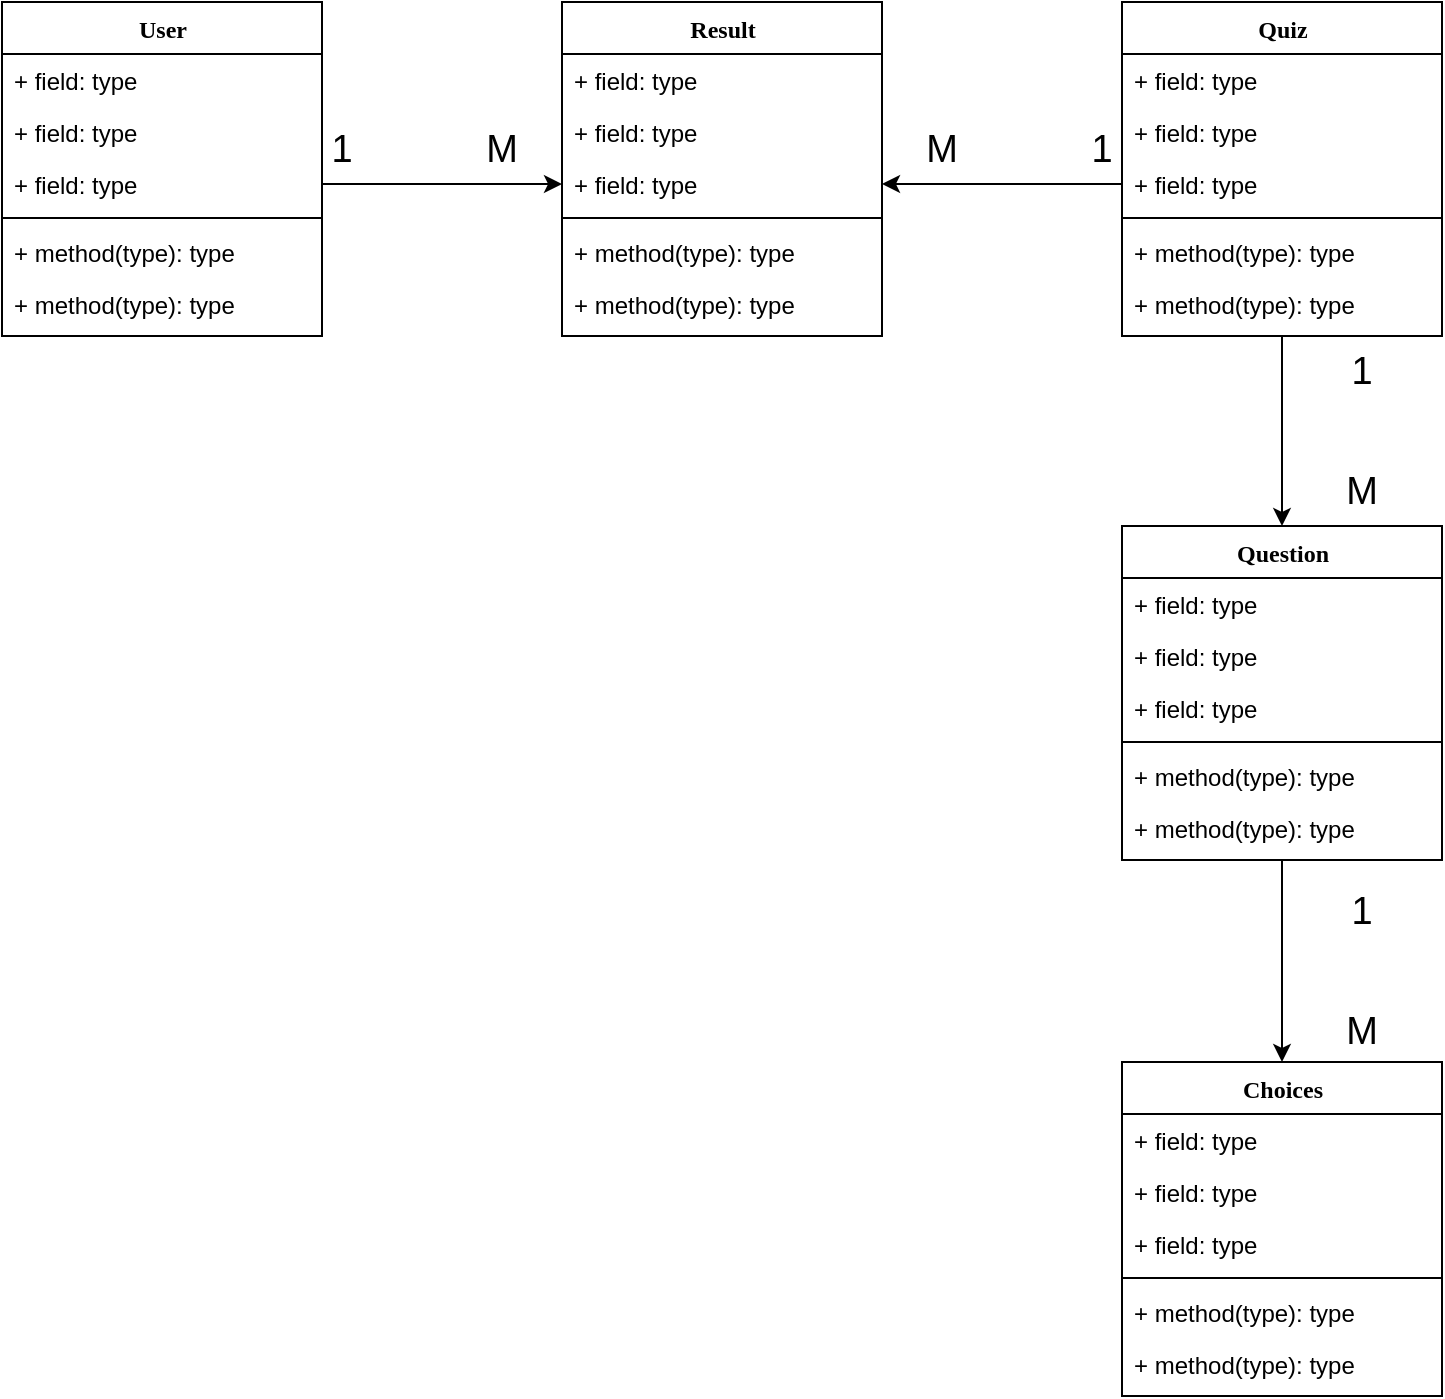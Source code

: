 <mxfile version="27.0.8">
  <diagram name="Page-1" id="9f46799a-70d6-7492-0946-bef42562c5a5">
    <mxGraphModel dx="2527" dy="775" grid="1" gridSize="10" guides="1" tooltips="1" connect="1" arrows="1" fold="1" page="1" pageScale="1" pageWidth="1100" pageHeight="850" background="none" math="0" shadow="0">
      <root>
        <mxCell id="0" />
        <mxCell id="1" parent="0" />
        <mxCell id="RlwjVb8aheZukw_wvWMj-15" style="edgeStyle=orthogonalEdgeStyle;rounded=0;orthogonalLoop=1;jettySize=auto;html=1;entryX=0.5;entryY=0;entryDx=0;entryDy=0;" edge="1" parent="1" source="78961159f06e98e8-17" target="RlwjVb8aheZukw_wvWMj-1">
          <mxGeometry relative="1" as="geometry" />
        </mxCell>
        <mxCell id="78961159f06e98e8-17" value="&lt;div&gt;Quiz&lt;/div&gt;" style="swimlane;html=1;fontStyle=1;align=center;verticalAlign=top;childLayout=stackLayout;horizontal=1;startSize=26;horizontalStack=0;resizeParent=1;resizeLast=0;collapsible=1;marginBottom=0;swimlaneFillColor=#ffffff;rounded=0;shadow=0;comic=0;labelBackgroundColor=none;strokeWidth=1;fillColor=none;fontFamily=Verdana;fontSize=12" parent="1" vertex="1">
          <mxGeometry x="250" y="80" width="160" height="167" as="geometry" />
        </mxCell>
        <mxCell id="78961159f06e98e8-21" value="+ field: type" style="text;html=1;strokeColor=none;fillColor=none;align=left;verticalAlign=top;spacingLeft=4;spacingRight=4;whiteSpace=wrap;overflow=hidden;rotatable=0;points=[[0,0.5],[1,0.5]];portConstraint=eastwest;" parent="78961159f06e98e8-17" vertex="1">
          <mxGeometry y="26" width="160" height="26" as="geometry" />
        </mxCell>
        <mxCell id="78961159f06e98e8-23" value="+ field: type" style="text;html=1;strokeColor=none;fillColor=none;align=left;verticalAlign=top;spacingLeft=4;spacingRight=4;whiteSpace=wrap;overflow=hidden;rotatable=0;points=[[0,0.5],[1,0.5]];portConstraint=eastwest;" parent="78961159f06e98e8-17" vertex="1">
          <mxGeometry y="52" width="160" height="26" as="geometry" />
        </mxCell>
        <mxCell id="78961159f06e98e8-24" value="+ field: type" style="text;html=1;strokeColor=none;fillColor=none;align=left;verticalAlign=top;spacingLeft=4;spacingRight=4;whiteSpace=wrap;overflow=hidden;rotatable=0;points=[[0,0.5],[1,0.5]];portConstraint=eastwest;" parent="78961159f06e98e8-17" vertex="1">
          <mxGeometry y="78" width="160" height="26" as="geometry" />
        </mxCell>
        <mxCell id="78961159f06e98e8-19" value="" style="line;html=1;strokeWidth=1;fillColor=none;align=left;verticalAlign=middle;spacingTop=-1;spacingLeft=3;spacingRight=3;rotatable=0;labelPosition=right;points=[];portConstraint=eastwest;" parent="78961159f06e98e8-17" vertex="1">
          <mxGeometry y="104" width="160" height="8" as="geometry" />
        </mxCell>
        <mxCell id="78961159f06e98e8-20" value="+ method(type): type" style="text;html=1;strokeColor=none;fillColor=none;align=left;verticalAlign=top;spacingLeft=4;spacingRight=4;whiteSpace=wrap;overflow=hidden;rotatable=0;points=[[0,0.5],[1,0.5]];portConstraint=eastwest;" parent="78961159f06e98e8-17" vertex="1">
          <mxGeometry y="112" width="160" height="26" as="geometry" />
        </mxCell>
        <mxCell id="78961159f06e98e8-27" value="+ method(type): type" style="text;html=1;strokeColor=none;fillColor=none;align=left;verticalAlign=top;spacingLeft=4;spacingRight=4;whiteSpace=wrap;overflow=hidden;rotatable=0;points=[[0,0.5],[1,0.5]];portConstraint=eastwest;" parent="78961159f06e98e8-17" vertex="1">
          <mxGeometry y="138" width="160" height="26" as="geometry" />
        </mxCell>
        <mxCell id="RlwjVb8aheZukw_wvWMj-25" style="edgeStyle=orthogonalEdgeStyle;rounded=0;orthogonalLoop=1;jettySize=auto;html=1;" edge="1" parent="1" source="RlwjVb8aheZukw_wvWMj-1" target="RlwjVb8aheZukw_wvWMj-18">
          <mxGeometry relative="1" as="geometry" />
        </mxCell>
        <mxCell id="RlwjVb8aheZukw_wvWMj-1" value="Question" style="swimlane;html=1;fontStyle=1;align=center;verticalAlign=top;childLayout=stackLayout;horizontal=1;startSize=26;horizontalStack=0;resizeParent=1;resizeLast=0;collapsible=1;marginBottom=0;swimlaneFillColor=#ffffff;rounded=0;shadow=0;comic=0;labelBackgroundColor=none;strokeWidth=1;fillColor=none;fontFamily=Verdana;fontSize=12" vertex="1" parent="1">
          <mxGeometry x="250" y="342" width="160" height="167" as="geometry" />
        </mxCell>
        <mxCell id="RlwjVb8aheZukw_wvWMj-2" value="+ field: type" style="text;html=1;strokeColor=none;fillColor=none;align=left;verticalAlign=top;spacingLeft=4;spacingRight=4;whiteSpace=wrap;overflow=hidden;rotatable=0;points=[[0,0.5],[1,0.5]];portConstraint=eastwest;" vertex="1" parent="RlwjVb8aheZukw_wvWMj-1">
          <mxGeometry y="26" width="160" height="26" as="geometry" />
        </mxCell>
        <mxCell id="RlwjVb8aheZukw_wvWMj-3" value="+ field: type" style="text;html=1;strokeColor=none;fillColor=none;align=left;verticalAlign=top;spacingLeft=4;spacingRight=4;whiteSpace=wrap;overflow=hidden;rotatable=0;points=[[0,0.5],[1,0.5]];portConstraint=eastwest;" vertex="1" parent="RlwjVb8aheZukw_wvWMj-1">
          <mxGeometry y="52" width="160" height="26" as="geometry" />
        </mxCell>
        <mxCell id="RlwjVb8aheZukw_wvWMj-4" value="+ field: type" style="text;html=1;strokeColor=none;fillColor=none;align=left;verticalAlign=top;spacingLeft=4;spacingRight=4;whiteSpace=wrap;overflow=hidden;rotatable=0;points=[[0,0.5],[1,0.5]];portConstraint=eastwest;" vertex="1" parent="RlwjVb8aheZukw_wvWMj-1">
          <mxGeometry y="78" width="160" height="26" as="geometry" />
        </mxCell>
        <mxCell id="RlwjVb8aheZukw_wvWMj-5" value="" style="line;html=1;strokeWidth=1;fillColor=none;align=left;verticalAlign=middle;spacingTop=-1;spacingLeft=3;spacingRight=3;rotatable=0;labelPosition=right;points=[];portConstraint=eastwest;" vertex="1" parent="RlwjVb8aheZukw_wvWMj-1">
          <mxGeometry y="104" width="160" height="8" as="geometry" />
        </mxCell>
        <mxCell id="RlwjVb8aheZukw_wvWMj-6" value="+ method(type): type" style="text;html=1;strokeColor=none;fillColor=none;align=left;verticalAlign=top;spacingLeft=4;spacingRight=4;whiteSpace=wrap;overflow=hidden;rotatable=0;points=[[0,0.5],[1,0.5]];portConstraint=eastwest;" vertex="1" parent="RlwjVb8aheZukw_wvWMj-1">
          <mxGeometry y="112" width="160" height="26" as="geometry" />
        </mxCell>
        <mxCell id="RlwjVb8aheZukw_wvWMj-7" value="+ method(type): type" style="text;html=1;strokeColor=none;fillColor=none;align=left;verticalAlign=top;spacingLeft=4;spacingRight=4;whiteSpace=wrap;overflow=hidden;rotatable=0;points=[[0,0.5],[1,0.5]];portConstraint=eastwest;" vertex="1" parent="RlwjVb8aheZukw_wvWMj-1">
          <mxGeometry y="138" width="160" height="26" as="geometry" />
        </mxCell>
        <mxCell id="RlwjVb8aheZukw_wvWMj-8" value="&lt;div&gt;User&lt;/div&gt;" style="swimlane;html=1;fontStyle=1;align=center;verticalAlign=top;childLayout=stackLayout;horizontal=1;startSize=26;horizontalStack=0;resizeParent=1;resizeLast=0;collapsible=1;marginBottom=0;swimlaneFillColor=#ffffff;rounded=0;shadow=0;comic=0;labelBackgroundColor=none;strokeWidth=1;fillColor=none;fontFamily=Verdana;fontSize=12" vertex="1" parent="1">
          <mxGeometry x="-310" y="80" width="160" height="167" as="geometry" />
        </mxCell>
        <mxCell id="RlwjVb8aheZukw_wvWMj-9" value="+ field: type" style="text;html=1;strokeColor=none;fillColor=none;align=left;verticalAlign=top;spacingLeft=4;spacingRight=4;whiteSpace=wrap;overflow=hidden;rotatable=0;points=[[0,0.5],[1,0.5]];portConstraint=eastwest;" vertex="1" parent="RlwjVb8aheZukw_wvWMj-8">
          <mxGeometry y="26" width="160" height="26" as="geometry" />
        </mxCell>
        <mxCell id="RlwjVb8aheZukw_wvWMj-10" value="+ field: type" style="text;html=1;strokeColor=none;fillColor=none;align=left;verticalAlign=top;spacingLeft=4;spacingRight=4;whiteSpace=wrap;overflow=hidden;rotatable=0;points=[[0,0.5],[1,0.5]];portConstraint=eastwest;" vertex="1" parent="RlwjVb8aheZukw_wvWMj-8">
          <mxGeometry y="52" width="160" height="26" as="geometry" />
        </mxCell>
        <mxCell id="RlwjVb8aheZukw_wvWMj-11" value="+ field: type" style="text;html=1;strokeColor=none;fillColor=none;align=left;verticalAlign=top;spacingLeft=4;spacingRight=4;whiteSpace=wrap;overflow=hidden;rotatable=0;points=[[0,0.5],[1,0.5]];portConstraint=eastwest;" vertex="1" parent="RlwjVb8aheZukw_wvWMj-8">
          <mxGeometry y="78" width="160" height="26" as="geometry" />
        </mxCell>
        <mxCell id="RlwjVb8aheZukw_wvWMj-12" value="" style="line;html=1;strokeWidth=1;fillColor=none;align=left;verticalAlign=middle;spacingTop=-1;spacingLeft=3;spacingRight=3;rotatable=0;labelPosition=right;points=[];portConstraint=eastwest;" vertex="1" parent="RlwjVb8aheZukw_wvWMj-8">
          <mxGeometry y="104" width="160" height="8" as="geometry" />
        </mxCell>
        <mxCell id="RlwjVb8aheZukw_wvWMj-13" value="+ method(type): type" style="text;html=1;strokeColor=none;fillColor=none;align=left;verticalAlign=top;spacingLeft=4;spacingRight=4;whiteSpace=wrap;overflow=hidden;rotatable=0;points=[[0,0.5],[1,0.5]];portConstraint=eastwest;" vertex="1" parent="RlwjVb8aheZukw_wvWMj-8">
          <mxGeometry y="112" width="160" height="26" as="geometry" />
        </mxCell>
        <mxCell id="RlwjVb8aheZukw_wvWMj-14" value="+ method(type): type" style="text;html=1;strokeColor=none;fillColor=none;align=left;verticalAlign=top;spacingLeft=4;spacingRight=4;whiteSpace=wrap;overflow=hidden;rotatable=0;points=[[0,0.5],[1,0.5]];portConstraint=eastwest;" vertex="1" parent="RlwjVb8aheZukw_wvWMj-8">
          <mxGeometry y="138" width="160" height="26" as="geometry" />
        </mxCell>
        <mxCell id="RlwjVb8aheZukw_wvWMj-16" value="1" style="text;html=1;align=center;verticalAlign=middle;whiteSpace=wrap;rounded=0;fontSize=19;" vertex="1" parent="1">
          <mxGeometry x="340" y="250" width="60" height="30" as="geometry" />
        </mxCell>
        <mxCell id="RlwjVb8aheZukw_wvWMj-17" value="M" style="text;html=1;align=center;verticalAlign=middle;whiteSpace=wrap;rounded=0;fontSize=19;" vertex="1" parent="1">
          <mxGeometry x="340" y="310" width="60" height="30" as="geometry" />
        </mxCell>
        <mxCell id="RlwjVb8aheZukw_wvWMj-18" value="Choices" style="swimlane;html=1;fontStyle=1;align=center;verticalAlign=top;childLayout=stackLayout;horizontal=1;startSize=26;horizontalStack=0;resizeParent=1;resizeLast=0;collapsible=1;marginBottom=0;swimlaneFillColor=#ffffff;rounded=0;shadow=0;comic=0;labelBackgroundColor=none;strokeWidth=1;fillColor=none;fontFamily=Verdana;fontSize=12" vertex="1" parent="1">
          <mxGeometry x="250" y="610" width="160" height="167" as="geometry" />
        </mxCell>
        <mxCell id="RlwjVb8aheZukw_wvWMj-19" value="+ field: type" style="text;html=1;strokeColor=none;fillColor=none;align=left;verticalAlign=top;spacingLeft=4;spacingRight=4;whiteSpace=wrap;overflow=hidden;rotatable=0;points=[[0,0.5],[1,0.5]];portConstraint=eastwest;" vertex="1" parent="RlwjVb8aheZukw_wvWMj-18">
          <mxGeometry y="26" width="160" height="26" as="geometry" />
        </mxCell>
        <mxCell id="RlwjVb8aheZukw_wvWMj-20" value="+ field: type" style="text;html=1;strokeColor=none;fillColor=none;align=left;verticalAlign=top;spacingLeft=4;spacingRight=4;whiteSpace=wrap;overflow=hidden;rotatable=0;points=[[0,0.5],[1,0.5]];portConstraint=eastwest;" vertex="1" parent="RlwjVb8aheZukw_wvWMj-18">
          <mxGeometry y="52" width="160" height="26" as="geometry" />
        </mxCell>
        <mxCell id="RlwjVb8aheZukw_wvWMj-21" value="+ field: type" style="text;html=1;strokeColor=none;fillColor=none;align=left;verticalAlign=top;spacingLeft=4;spacingRight=4;whiteSpace=wrap;overflow=hidden;rotatable=0;points=[[0,0.5],[1,0.5]];portConstraint=eastwest;" vertex="1" parent="RlwjVb8aheZukw_wvWMj-18">
          <mxGeometry y="78" width="160" height="26" as="geometry" />
        </mxCell>
        <mxCell id="RlwjVb8aheZukw_wvWMj-22" value="" style="line;html=1;strokeWidth=1;fillColor=none;align=left;verticalAlign=middle;spacingTop=-1;spacingLeft=3;spacingRight=3;rotatable=0;labelPosition=right;points=[];portConstraint=eastwest;" vertex="1" parent="RlwjVb8aheZukw_wvWMj-18">
          <mxGeometry y="104" width="160" height="8" as="geometry" />
        </mxCell>
        <mxCell id="RlwjVb8aheZukw_wvWMj-23" value="+ method(type): type" style="text;html=1;strokeColor=none;fillColor=none;align=left;verticalAlign=top;spacingLeft=4;spacingRight=4;whiteSpace=wrap;overflow=hidden;rotatable=0;points=[[0,0.5],[1,0.5]];portConstraint=eastwest;" vertex="1" parent="RlwjVb8aheZukw_wvWMj-18">
          <mxGeometry y="112" width="160" height="26" as="geometry" />
        </mxCell>
        <mxCell id="RlwjVb8aheZukw_wvWMj-24" value="+ method(type): type" style="text;html=1;strokeColor=none;fillColor=none;align=left;verticalAlign=top;spacingLeft=4;spacingRight=4;whiteSpace=wrap;overflow=hidden;rotatable=0;points=[[0,0.5],[1,0.5]];portConstraint=eastwest;" vertex="1" parent="RlwjVb8aheZukw_wvWMj-18">
          <mxGeometry y="138" width="160" height="26" as="geometry" />
        </mxCell>
        <mxCell id="RlwjVb8aheZukw_wvWMj-26" value="1" style="text;html=1;align=center;verticalAlign=middle;whiteSpace=wrap;rounded=0;fontSize=19;" vertex="1" parent="1">
          <mxGeometry x="340" y="520" width="60" height="30" as="geometry" />
        </mxCell>
        <mxCell id="RlwjVb8aheZukw_wvWMj-27" value="M" style="text;html=1;align=center;verticalAlign=middle;whiteSpace=wrap;rounded=0;fontSize=19;" vertex="1" parent="1">
          <mxGeometry x="340" y="580" width="60" height="30" as="geometry" />
        </mxCell>
        <mxCell id="RlwjVb8aheZukw_wvWMj-28" value="Result" style="swimlane;html=1;fontStyle=1;align=center;verticalAlign=top;childLayout=stackLayout;horizontal=1;startSize=26;horizontalStack=0;resizeParent=1;resizeLast=0;collapsible=1;marginBottom=0;swimlaneFillColor=#ffffff;rounded=0;shadow=0;comic=0;labelBackgroundColor=none;strokeWidth=1;fillColor=none;fontFamily=Verdana;fontSize=12" vertex="1" parent="1">
          <mxGeometry x="-30" y="80" width="160" height="167" as="geometry" />
        </mxCell>
        <mxCell id="RlwjVb8aheZukw_wvWMj-29" value="+ field: type" style="text;html=1;strokeColor=none;fillColor=none;align=left;verticalAlign=top;spacingLeft=4;spacingRight=4;whiteSpace=wrap;overflow=hidden;rotatable=0;points=[[0,0.5],[1,0.5]];portConstraint=eastwest;" vertex="1" parent="RlwjVb8aheZukw_wvWMj-28">
          <mxGeometry y="26" width="160" height="26" as="geometry" />
        </mxCell>
        <mxCell id="RlwjVb8aheZukw_wvWMj-30" value="+ field: type" style="text;html=1;strokeColor=none;fillColor=none;align=left;verticalAlign=top;spacingLeft=4;spacingRight=4;whiteSpace=wrap;overflow=hidden;rotatable=0;points=[[0,0.5],[1,0.5]];portConstraint=eastwest;" vertex="1" parent="RlwjVb8aheZukw_wvWMj-28">
          <mxGeometry y="52" width="160" height="26" as="geometry" />
        </mxCell>
        <mxCell id="RlwjVb8aheZukw_wvWMj-31" value="+ field: type" style="text;html=1;strokeColor=none;fillColor=none;align=left;verticalAlign=top;spacingLeft=4;spacingRight=4;whiteSpace=wrap;overflow=hidden;rotatable=0;points=[[0,0.5],[1,0.5]];portConstraint=eastwest;" vertex="1" parent="RlwjVb8aheZukw_wvWMj-28">
          <mxGeometry y="78" width="160" height="26" as="geometry" />
        </mxCell>
        <mxCell id="RlwjVb8aheZukw_wvWMj-32" value="" style="line;html=1;strokeWidth=1;fillColor=none;align=left;verticalAlign=middle;spacingTop=-1;spacingLeft=3;spacingRight=3;rotatable=0;labelPosition=right;points=[];portConstraint=eastwest;" vertex="1" parent="RlwjVb8aheZukw_wvWMj-28">
          <mxGeometry y="104" width="160" height="8" as="geometry" />
        </mxCell>
        <mxCell id="RlwjVb8aheZukw_wvWMj-33" value="+ method(type): type" style="text;html=1;strokeColor=none;fillColor=none;align=left;verticalAlign=top;spacingLeft=4;spacingRight=4;whiteSpace=wrap;overflow=hidden;rotatable=0;points=[[0,0.5],[1,0.5]];portConstraint=eastwest;" vertex="1" parent="RlwjVb8aheZukw_wvWMj-28">
          <mxGeometry y="112" width="160" height="26" as="geometry" />
        </mxCell>
        <mxCell id="RlwjVb8aheZukw_wvWMj-34" value="+ method(type): type" style="text;html=1;strokeColor=none;fillColor=none;align=left;verticalAlign=top;spacingLeft=4;spacingRight=4;whiteSpace=wrap;overflow=hidden;rotatable=0;points=[[0,0.5],[1,0.5]];portConstraint=eastwest;" vertex="1" parent="RlwjVb8aheZukw_wvWMj-28">
          <mxGeometry y="138" width="160" height="26" as="geometry" />
        </mxCell>
        <mxCell id="RlwjVb8aheZukw_wvWMj-35" style="edgeStyle=orthogonalEdgeStyle;rounded=0;orthogonalLoop=1;jettySize=auto;html=1;exitX=1;exitY=0.5;exitDx=0;exitDy=0;entryX=0;entryY=0.5;entryDx=0;entryDy=0;" edge="1" parent="1" source="RlwjVb8aheZukw_wvWMj-11" target="RlwjVb8aheZukw_wvWMj-31">
          <mxGeometry relative="1" as="geometry" />
        </mxCell>
        <mxCell id="RlwjVb8aheZukw_wvWMj-36" value="1" style="text;html=1;align=center;verticalAlign=middle;whiteSpace=wrap;rounded=0;fontSize=19;" vertex="1" parent="1">
          <mxGeometry x="-170" y="138.5" width="60" height="30" as="geometry" />
        </mxCell>
        <mxCell id="RlwjVb8aheZukw_wvWMj-37" value="M" style="text;html=1;align=center;verticalAlign=middle;whiteSpace=wrap;rounded=0;fontSize=19;" vertex="1" parent="1">
          <mxGeometry x="-90" y="138.5" width="60" height="30" as="geometry" />
        </mxCell>
        <mxCell id="RlwjVb8aheZukw_wvWMj-38" style="edgeStyle=orthogonalEdgeStyle;rounded=0;orthogonalLoop=1;jettySize=auto;html=1;exitX=0;exitY=0.5;exitDx=0;exitDy=0;entryX=1;entryY=0.5;entryDx=0;entryDy=0;" edge="1" parent="1" source="78961159f06e98e8-24" target="RlwjVb8aheZukw_wvWMj-31">
          <mxGeometry relative="1" as="geometry" />
        </mxCell>
        <mxCell id="RlwjVb8aheZukw_wvWMj-39" value="1" style="text;html=1;align=center;verticalAlign=middle;whiteSpace=wrap;rounded=0;fontSize=19;" vertex="1" parent="1">
          <mxGeometry x="210" y="138.5" width="60" height="30" as="geometry" />
        </mxCell>
        <mxCell id="RlwjVb8aheZukw_wvWMj-40" value="M" style="text;html=1;align=center;verticalAlign=middle;whiteSpace=wrap;rounded=0;fontSize=19;" vertex="1" parent="1">
          <mxGeometry x="130" y="138.5" width="60" height="30" as="geometry" />
        </mxCell>
      </root>
    </mxGraphModel>
  </diagram>
</mxfile>
